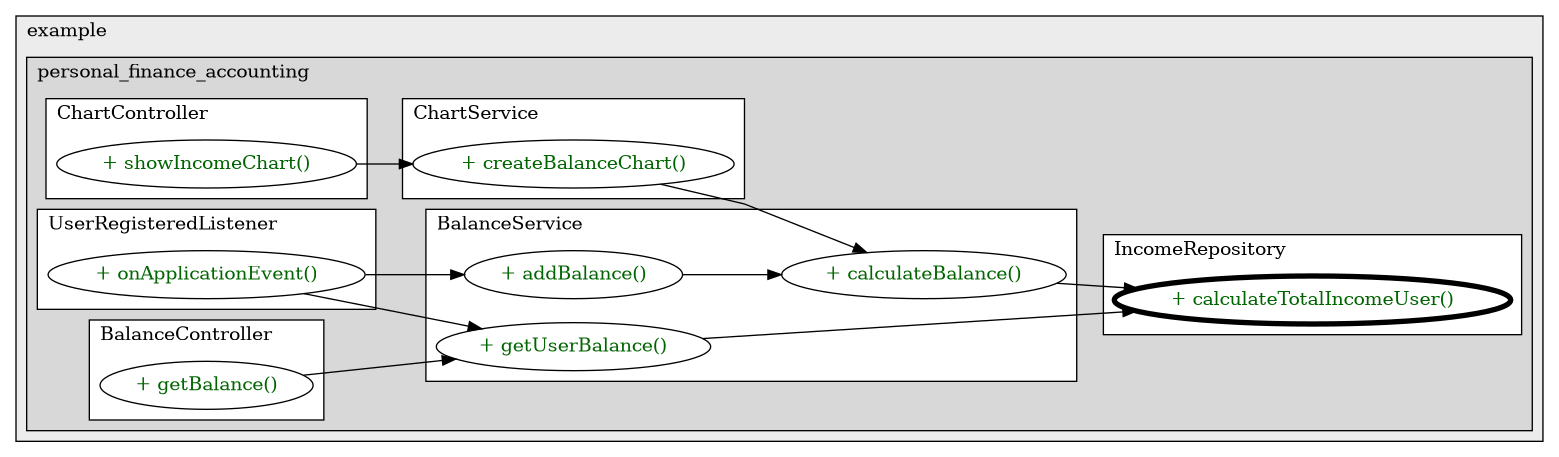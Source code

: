@startuml

/' diagram meta data start
config=CallConfiguration;
{
  "rootMethod": "com.example.personal_finance_accounting.repository.IncomeRepository#calculateTotalIncomeUser(UserAccount)",
  "projectClassification": {
    "searchMode": "OpenProject", // OpenProject, AllProjects
    "includedProjects": "",
    "pathEndKeywords": "*.impl",
    "isClientPath": "",
    "isClientName": "",
    "isTestPath": "",
    "isTestName": "",
    "isMappingPath": "",
    "isMappingName": "",
    "isDataAccessPath": "",
    "isDataAccessName": "",
    "isDataStructurePath": "",
    "isDataStructureName": "",
    "isInterfaceStructuresPath": "",
    "isInterfaceStructuresName": "",
    "isEntryPointPath": "",
    "isEntryPointName": "",
    "treatFinalFieldsAsMandatory": false
  },
  "graphRestriction": {
    "classPackageExcludeFilter": "",
    "classPackageIncludeFilter": "",
    "classNameExcludeFilter": "",
    "classNameIncludeFilter": "",
    "methodNameExcludeFilter": "",
    "methodNameIncludeFilter": "",
    "removeByInheritance": "", // inheritance/annotation based filtering is done in a second step
    "removeByAnnotation": "",
    "removeByClassPackage": "", // cleanup the graph after inheritance/annotation based filtering is done
    "removeByClassName": "",
    "cutMappings": false,
    "cutEnum": true,
    "cutTests": true,
    "cutClient": true,
    "cutDataAccess": true,
    "cutInterfaceStructures": true,
    "cutDataStructures": true,
    "cutGetterAndSetter": true,
    "cutConstructors": true
  },
  "graphTraversal": {
    "forwardDepth": 3,
    "backwardDepth": 3,
    "classPackageExcludeFilter": "",
    "classPackageIncludeFilter": "",
    "classNameExcludeFilter": "",
    "classNameIncludeFilter": "",
    "methodNameExcludeFilter": "",
    "methodNameIncludeFilter": "",
    "hideMappings": false,
    "hideDataStructures": false,
    "hidePrivateMethods": true,
    "hideInterfaceCalls": true, // indirection: implementation -> interface (is hidden) -> implementation
    "onlyShowApplicationEntryPoints": false, // root node is included
    "useMethodCallsForStructureDiagram": "ForwardOnly" // ForwardOnly, BothDirections, No
  },
  "details": {
    "aggregation": "GroupByClass", // ByClass, GroupByClass, None
    "showMethodParametersTypes": false,
    "showMethodParametersNames": false,
    "showMethodReturnType": false,
    "showPackageLevels": 2,
    "showCallOrder": false,
    "edgeMode": "MethodsOnly", // TypesOnly, MethodsOnly, TypesAndMethods, MethodsAndDirectTypeUsage
    "showDetailedClassStructure": false
  },
  "rootClass": "com.example.personal_finance_accounting.repository.IncomeRepository",
  "extensionCallbackMethod": "" // qualified.class.name#methodName - signature: public static String method(String)
}
diagram meta data end '/



digraph g {
    rankdir="LR"
    splines=polyline
    

'nodes 
subgraph cluster_1322970774 { 
   	label=example
	labeljust=l
	fillcolor="#ececec"
	style=filled
   
   subgraph cluster_1425356277 { 
   	label=personal_finance_accounting
	labeljust=l
	fillcolor="#d8d8d8"
	style=filled
   
   subgraph cluster_1309265196 { 
   	label=UserRegisteredListener
	labeljust=l
	fillcolor=white
	style=filled
   
   UserRegisteredListener365187645XXXonApplicationEvent1019721267[
	label="+ onApplicationEvent()"
	style=filled
	fillcolor=white
	tooltip="UserRegisteredListener

null"
	fontcolor=darkgreen
];
} 

subgraph cluster_1864864434 { 
   	label=ChartController
	labeljust=l
	fillcolor=white
	style=filled
   
   ChartController1941979458XXXshowIncomeChart56750613[
	label="+ showIncomeChart()"
	style=filled
	fillcolor=white
	tooltip="ChartController

null"
	fontcolor=darkgreen
];
} 

subgraph cluster_213967402 { 
   	label=ChartService
	labeljust=l
	fillcolor=white
	style=filled
   
   ChartService1999190735XXXcreateBalanceChart2039734847[
	label="+ createBalanceChart()"
	style=filled
	fillcolor=white
	tooltip="ChartService

null"
	fontcolor=darkgreen
];
} 

subgraph cluster_751597775 { 
   	label=IncomeRepository
	labeljust=l
	fillcolor=white
	style=filled
   
   IncomeRepository1039615760XXXcalculateTotalIncomeUser188683202[
	label="+ calculateTotalIncomeUser()"
	style=filled
	fillcolor=white
	tooltip="IncomeRepository

null"
	penwidth=4
	fontcolor=darkgreen
];
} 

subgraph cluster_807440728 { 
   	label=BalanceService
	labeljust=l
	fillcolor=white
	style=filled
   
   BalanceService1999190735XXXaddBalance188683202[
	label="+ addBalance()"
	style=filled
	fillcolor=white
	tooltip="BalanceService

null"
	fontcolor=darkgreen
];

BalanceService1999190735XXXcalculateBalance188683202[
	label="+ calculateBalance()"
	style=filled
	fillcolor=white
	tooltip="BalanceService

null"
	fontcolor=darkgreen
];

BalanceService1999190735XXXgetUserBalance188683202[
	label="+ getUserBalance()"
	style=filled
	fillcolor=white
	tooltip="BalanceService

null"
	fontcolor=darkgreen
];
} 

subgraph cluster_829088204 { 
   	label=BalanceController
	labeljust=l
	fillcolor=white
	style=filled
   
   BalanceController1941979458XXXgetBalance56750613[
	label="+ getBalance()"
	style=filled
	fillcolor=white
	tooltip="BalanceController

null"
	fontcolor=darkgreen
];
} 
} 
} 

'edges    
BalanceController1941979458XXXgetBalance56750613 -> BalanceService1999190735XXXgetUserBalance188683202;
BalanceService1999190735XXXaddBalance188683202 -> BalanceService1999190735XXXcalculateBalance188683202;
BalanceService1999190735XXXcalculateBalance188683202 -> IncomeRepository1039615760XXXcalculateTotalIncomeUser188683202;
BalanceService1999190735XXXgetUserBalance188683202 -> IncomeRepository1039615760XXXcalculateTotalIncomeUser188683202;
ChartController1941979458XXXshowIncomeChart56750613 -> ChartService1999190735XXXcreateBalanceChart2039734847;
ChartService1999190735XXXcreateBalanceChart2039734847 -> BalanceService1999190735XXXcalculateBalance188683202;
UserRegisteredListener365187645XXXonApplicationEvent1019721267 -> BalanceService1999190735XXXaddBalance188683202;
UserRegisteredListener365187645XXXonApplicationEvent1019721267 -> BalanceService1999190735XXXgetUserBalance188683202;
    
}
@enduml